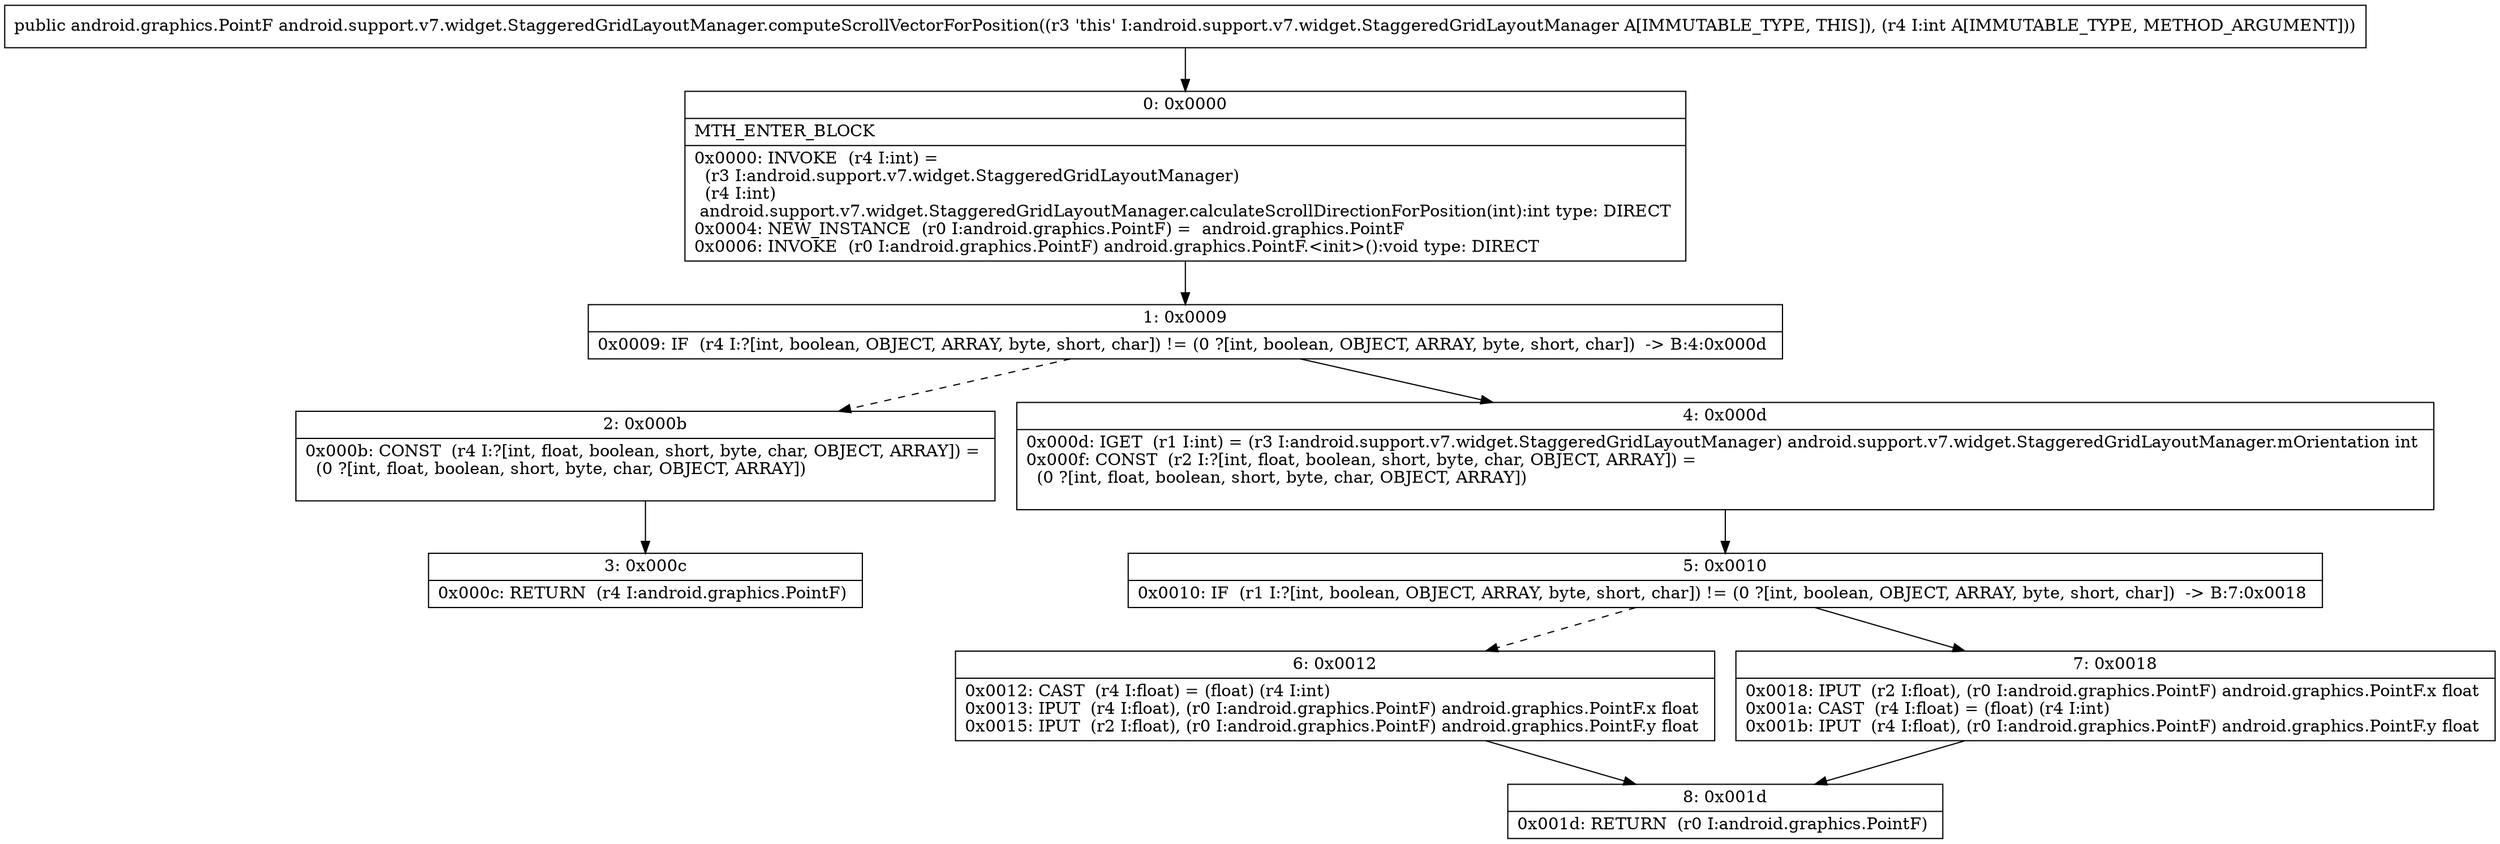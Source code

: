 digraph "CFG forandroid.support.v7.widget.StaggeredGridLayoutManager.computeScrollVectorForPosition(I)Landroid\/graphics\/PointF;" {
Node_0 [shape=record,label="{0\:\ 0x0000|MTH_ENTER_BLOCK\l|0x0000: INVOKE  (r4 I:int) = \l  (r3 I:android.support.v7.widget.StaggeredGridLayoutManager)\l  (r4 I:int)\l android.support.v7.widget.StaggeredGridLayoutManager.calculateScrollDirectionForPosition(int):int type: DIRECT \l0x0004: NEW_INSTANCE  (r0 I:android.graphics.PointF) =  android.graphics.PointF \l0x0006: INVOKE  (r0 I:android.graphics.PointF) android.graphics.PointF.\<init\>():void type: DIRECT \l}"];
Node_1 [shape=record,label="{1\:\ 0x0009|0x0009: IF  (r4 I:?[int, boolean, OBJECT, ARRAY, byte, short, char]) != (0 ?[int, boolean, OBJECT, ARRAY, byte, short, char])  \-\> B:4:0x000d \l}"];
Node_2 [shape=record,label="{2\:\ 0x000b|0x000b: CONST  (r4 I:?[int, float, boolean, short, byte, char, OBJECT, ARRAY]) = \l  (0 ?[int, float, boolean, short, byte, char, OBJECT, ARRAY])\l \l}"];
Node_3 [shape=record,label="{3\:\ 0x000c|0x000c: RETURN  (r4 I:android.graphics.PointF) \l}"];
Node_4 [shape=record,label="{4\:\ 0x000d|0x000d: IGET  (r1 I:int) = (r3 I:android.support.v7.widget.StaggeredGridLayoutManager) android.support.v7.widget.StaggeredGridLayoutManager.mOrientation int \l0x000f: CONST  (r2 I:?[int, float, boolean, short, byte, char, OBJECT, ARRAY]) = \l  (0 ?[int, float, boolean, short, byte, char, OBJECT, ARRAY])\l \l}"];
Node_5 [shape=record,label="{5\:\ 0x0010|0x0010: IF  (r1 I:?[int, boolean, OBJECT, ARRAY, byte, short, char]) != (0 ?[int, boolean, OBJECT, ARRAY, byte, short, char])  \-\> B:7:0x0018 \l}"];
Node_6 [shape=record,label="{6\:\ 0x0012|0x0012: CAST  (r4 I:float) = (float) (r4 I:int) \l0x0013: IPUT  (r4 I:float), (r0 I:android.graphics.PointF) android.graphics.PointF.x float \l0x0015: IPUT  (r2 I:float), (r0 I:android.graphics.PointF) android.graphics.PointF.y float \l}"];
Node_7 [shape=record,label="{7\:\ 0x0018|0x0018: IPUT  (r2 I:float), (r0 I:android.graphics.PointF) android.graphics.PointF.x float \l0x001a: CAST  (r4 I:float) = (float) (r4 I:int) \l0x001b: IPUT  (r4 I:float), (r0 I:android.graphics.PointF) android.graphics.PointF.y float \l}"];
Node_8 [shape=record,label="{8\:\ 0x001d|0x001d: RETURN  (r0 I:android.graphics.PointF) \l}"];
MethodNode[shape=record,label="{public android.graphics.PointF android.support.v7.widget.StaggeredGridLayoutManager.computeScrollVectorForPosition((r3 'this' I:android.support.v7.widget.StaggeredGridLayoutManager A[IMMUTABLE_TYPE, THIS]), (r4 I:int A[IMMUTABLE_TYPE, METHOD_ARGUMENT])) }"];
MethodNode -> Node_0;
Node_0 -> Node_1;
Node_1 -> Node_2[style=dashed];
Node_1 -> Node_4;
Node_2 -> Node_3;
Node_4 -> Node_5;
Node_5 -> Node_6[style=dashed];
Node_5 -> Node_7;
Node_6 -> Node_8;
Node_7 -> Node_8;
}

